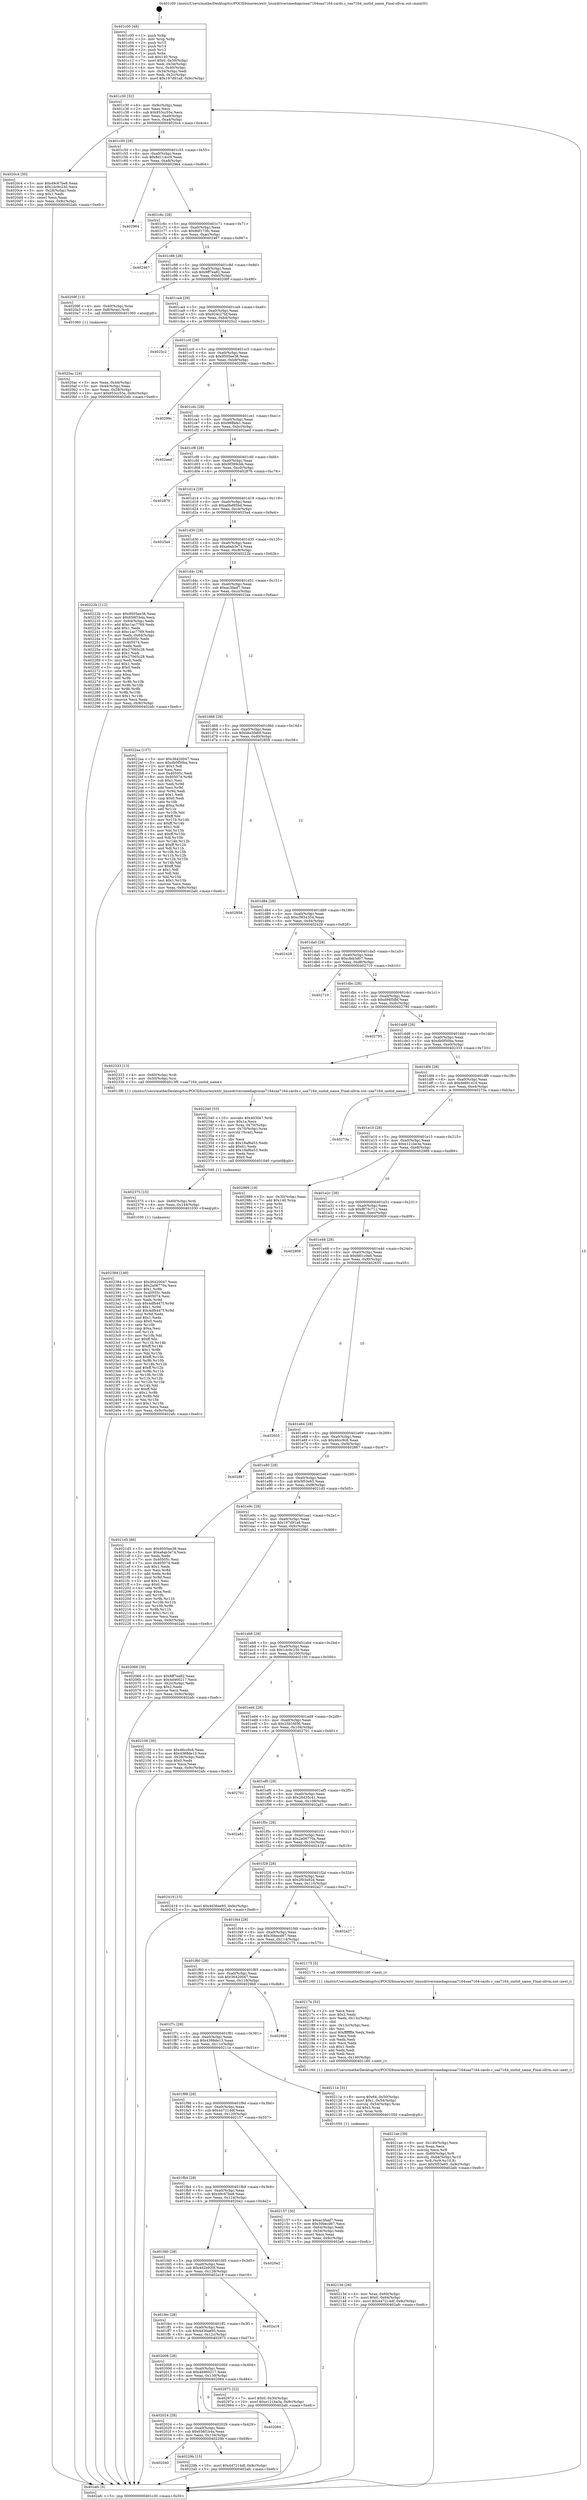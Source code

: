 digraph "0x401c00" {
  label = "0x401c00 (/mnt/c/Users/mathe/Desktop/tcc/POCII/binaries/extr_linuxdriversmediapcisaa7164saa7164-cards.c_saa7164_unitid_name_Final-ollvm.out::main(0))"
  labelloc = "t"
  node[shape=record]

  Entry [label="",width=0.3,height=0.3,shape=circle,fillcolor=black,style=filled]
  "0x401c30" [label="{
     0x401c30 [32]\l
     | [instrs]\l
     &nbsp;&nbsp;0x401c30 \<+6\>: mov -0x9c(%rbp),%eax\l
     &nbsp;&nbsp;0x401c36 \<+2\>: mov %eax,%ecx\l
     &nbsp;&nbsp;0x401c38 \<+6\>: sub $0x853cc55e,%ecx\l
     &nbsp;&nbsp;0x401c3e \<+6\>: mov %eax,-0xa0(%rbp)\l
     &nbsp;&nbsp;0x401c44 \<+6\>: mov %ecx,-0xa4(%rbp)\l
     &nbsp;&nbsp;0x401c4a \<+6\>: je 00000000004020c4 \<main+0x4c4\>\l
  }"]
  "0x4020c4" [label="{
     0x4020c4 [30]\l
     | [instrs]\l
     &nbsp;&nbsp;0x4020c4 \<+5\>: mov $0x49c67be8,%eax\l
     &nbsp;&nbsp;0x4020c9 \<+5\>: mov $0x1dc9c230,%ecx\l
     &nbsp;&nbsp;0x4020ce \<+3\>: mov -0x28(%rbp),%edx\l
     &nbsp;&nbsp;0x4020d1 \<+3\>: cmp $0x1,%edx\l
     &nbsp;&nbsp;0x4020d4 \<+3\>: cmovl %ecx,%eax\l
     &nbsp;&nbsp;0x4020d7 \<+6\>: mov %eax,-0x9c(%rbp)\l
     &nbsp;&nbsp;0x4020dd \<+5\>: jmp 0000000000402afc \<main+0xefc\>\l
  }"]
  "0x401c50" [label="{
     0x401c50 [28]\l
     | [instrs]\l
     &nbsp;&nbsp;0x401c50 \<+5\>: jmp 0000000000401c55 \<main+0x55\>\l
     &nbsp;&nbsp;0x401c55 \<+6\>: mov -0xa0(%rbp),%eax\l
     &nbsp;&nbsp;0x401c5b \<+5\>: sub $0x8d114cc9,%eax\l
     &nbsp;&nbsp;0x401c60 \<+6\>: mov %eax,-0xa8(%rbp)\l
     &nbsp;&nbsp;0x401c66 \<+6\>: je 0000000000402964 \<main+0xd64\>\l
  }"]
  Exit [label="",width=0.3,height=0.3,shape=circle,fillcolor=black,style=filled,peripheries=2]
  "0x402964" [label="{
     0x402964\l
  }", style=dashed]
  "0x401c6c" [label="{
     0x401c6c [28]\l
     | [instrs]\l
     &nbsp;&nbsp;0x401c6c \<+5\>: jmp 0000000000401c71 \<main+0x71\>\l
     &nbsp;&nbsp;0x401c71 \<+6\>: mov -0xa0(%rbp),%eax\l
     &nbsp;&nbsp;0x401c77 \<+5\>: sub $0x8df173fc,%eax\l
     &nbsp;&nbsp;0x401c7c \<+6\>: mov %eax,-0xac(%rbp)\l
     &nbsp;&nbsp;0x401c82 \<+6\>: je 0000000000402467 \<main+0x867\>\l
  }"]
  "0x402384" [label="{
     0x402384 [149]\l
     | [instrs]\l
     &nbsp;&nbsp;0x402384 \<+5\>: mov $0x36420047,%eax\l
     &nbsp;&nbsp;0x402389 \<+5\>: mov $0x2a06770a,%ecx\l
     &nbsp;&nbsp;0x40238e \<+3\>: mov $0x1,%r8b\l
     &nbsp;&nbsp;0x402391 \<+7\>: mov 0x40505c,%edx\l
     &nbsp;&nbsp;0x402398 \<+7\>: mov 0x405074,%esi\l
     &nbsp;&nbsp;0x40239f \<+3\>: mov %edx,%r9d\l
     &nbsp;&nbsp;0x4023a2 \<+7\>: sub $0x4dfb447f,%r9d\l
     &nbsp;&nbsp;0x4023a9 \<+4\>: sub $0x1,%r9d\l
     &nbsp;&nbsp;0x4023ad \<+7\>: add $0x4dfb447f,%r9d\l
     &nbsp;&nbsp;0x4023b4 \<+4\>: imul %r9d,%edx\l
     &nbsp;&nbsp;0x4023b8 \<+3\>: and $0x1,%edx\l
     &nbsp;&nbsp;0x4023bb \<+3\>: cmp $0x0,%edx\l
     &nbsp;&nbsp;0x4023be \<+4\>: sete %r10b\l
     &nbsp;&nbsp;0x4023c2 \<+3\>: cmp $0xa,%esi\l
     &nbsp;&nbsp;0x4023c5 \<+4\>: setl %r11b\l
     &nbsp;&nbsp;0x4023c9 \<+3\>: mov %r10b,%bl\l
     &nbsp;&nbsp;0x4023cc \<+3\>: xor $0xff,%bl\l
     &nbsp;&nbsp;0x4023cf \<+3\>: mov %r11b,%r14b\l
     &nbsp;&nbsp;0x4023d2 \<+4\>: xor $0xff,%r14b\l
     &nbsp;&nbsp;0x4023d6 \<+4\>: xor $0x1,%r8b\l
     &nbsp;&nbsp;0x4023da \<+3\>: mov %bl,%r15b\l
     &nbsp;&nbsp;0x4023dd \<+4\>: and $0xff,%r15b\l
     &nbsp;&nbsp;0x4023e1 \<+3\>: and %r8b,%r10b\l
     &nbsp;&nbsp;0x4023e4 \<+3\>: mov %r14b,%r12b\l
     &nbsp;&nbsp;0x4023e7 \<+4\>: and $0xff,%r12b\l
     &nbsp;&nbsp;0x4023eb \<+3\>: and %r8b,%r11b\l
     &nbsp;&nbsp;0x4023ee \<+3\>: or %r10b,%r15b\l
     &nbsp;&nbsp;0x4023f1 \<+3\>: or %r11b,%r12b\l
     &nbsp;&nbsp;0x4023f4 \<+3\>: xor %r12b,%r15b\l
     &nbsp;&nbsp;0x4023f7 \<+3\>: or %r14b,%bl\l
     &nbsp;&nbsp;0x4023fa \<+3\>: xor $0xff,%bl\l
     &nbsp;&nbsp;0x4023fd \<+4\>: or $0x1,%r8b\l
     &nbsp;&nbsp;0x402401 \<+3\>: and %r8b,%bl\l
     &nbsp;&nbsp;0x402404 \<+3\>: or %bl,%r15b\l
     &nbsp;&nbsp;0x402407 \<+4\>: test $0x1,%r15b\l
     &nbsp;&nbsp;0x40240b \<+3\>: cmovne %ecx,%eax\l
     &nbsp;&nbsp;0x40240e \<+6\>: mov %eax,-0x9c(%rbp)\l
     &nbsp;&nbsp;0x402414 \<+5\>: jmp 0000000000402afc \<main+0xefc\>\l
  }"]
  "0x402467" [label="{
     0x402467\l
  }", style=dashed]
  "0x401c88" [label="{
     0x401c88 [28]\l
     | [instrs]\l
     &nbsp;&nbsp;0x401c88 \<+5\>: jmp 0000000000401c8d \<main+0x8d\>\l
     &nbsp;&nbsp;0x401c8d \<+6\>: mov -0xa0(%rbp),%eax\l
     &nbsp;&nbsp;0x401c93 \<+5\>: sub $0x8ff7ea82,%eax\l
     &nbsp;&nbsp;0x401c98 \<+6\>: mov %eax,-0xb0(%rbp)\l
     &nbsp;&nbsp;0x401c9e \<+6\>: je 000000000040209f \<main+0x49f\>\l
  }"]
  "0x402375" [label="{
     0x402375 [15]\l
     | [instrs]\l
     &nbsp;&nbsp;0x402375 \<+4\>: mov -0x60(%rbp),%rdi\l
     &nbsp;&nbsp;0x402379 \<+6\>: mov %eax,-0x144(%rbp)\l
     &nbsp;&nbsp;0x40237f \<+5\>: call 0000000000401030 \<free@plt\>\l
     | [calls]\l
     &nbsp;&nbsp;0x401030 \{1\} (unknown)\l
  }"]
  "0x40209f" [label="{
     0x40209f [13]\l
     | [instrs]\l
     &nbsp;&nbsp;0x40209f \<+4\>: mov -0x40(%rbp),%rax\l
     &nbsp;&nbsp;0x4020a3 \<+4\>: mov 0x8(%rax),%rdi\l
     &nbsp;&nbsp;0x4020a7 \<+5\>: call 0000000000401060 \<atoi@plt\>\l
     | [calls]\l
     &nbsp;&nbsp;0x401060 \{1\} (unknown)\l
  }"]
  "0x401ca4" [label="{
     0x401ca4 [28]\l
     | [instrs]\l
     &nbsp;&nbsp;0x401ca4 \<+5\>: jmp 0000000000401ca9 \<main+0xa9\>\l
     &nbsp;&nbsp;0x401ca9 \<+6\>: mov -0xa0(%rbp),%eax\l
     &nbsp;&nbsp;0x401caf \<+5\>: sub $0x924c27bf,%eax\l
     &nbsp;&nbsp;0x401cb4 \<+6\>: mov %eax,-0xb4(%rbp)\l
     &nbsp;&nbsp;0x401cba \<+6\>: je 00000000004025c2 \<main+0x9c2\>\l
  }"]
  "0x402340" [label="{
     0x402340 [53]\l
     | [instrs]\l
     &nbsp;&nbsp;0x402340 \<+10\>: movabs $0x4030e7,%rdi\l
     &nbsp;&nbsp;0x40234a \<+5\>: mov $0x1a,%ecx\l
     &nbsp;&nbsp;0x40234f \<+4\>: mov %rax,-0x70(%rbp)\l
     &nbsp;&nbsp;0x402353 \<+4\>: mov -0x70(%rbp),%rax\l
     &nbsp;&nbsp;0x402357 \<+3\>: movsbl (%rax),%eax\l
     &nbsp;&nbsp;0x40235a \<+1\>: cltd\l
     &nbsp;&nbsp;0x40235b \<+2\>: idiv %ecx\l
     &nbsp;&nbsp;0x40235d \<+6\>: sub $0x18af6a53,%edx\l
     &nbsp;&nbsp;0x402363 \<+3\>: add $0x61,%edx\l
     &nbsp;&nbsp;0x402366 \<+6\>: add $0x18af6a53,%edx\l
     &nbsp;&nbsp;0x40236c \<+2\>: mov %edx,%esi\l
     &nbsp;&nbsp;0x40236e \<+2\>: mov $0x0,%al\l
     &nbsp;&nbsp;0x402370 \<+5\>: call 0000000000401040 \<printf@plt\>\l
     | [calls]\l
     &nbsp;&nbsp;0x401040 \{1\} (unknown)\l
  }"]
  "0x4025c2" [label="{
     0x4025c2\l
  }", style=dashed]
  "0x401cc0" [label="{
     0x401cc0 [28]\l
     | [instrs]\l
     &nbsp;&nbsp;0x401cc0 \<+5\>: jmp 0000000000401cc5 \<main+0xc5\>\l
     &nbsp;&nbsp;0x401cc5 \<+6\>: mov -0xa0(%rbp),%eax\l
     &nbsp;&nbsp;0x401ccb \<+5\>: sub $0x9505ee38,%eax\l
     &nbsp;&nbsp;0x401cd0 \<+6\>: mov %eax,-0xb8(%rbp)\l
     &nbsp;&nbsp;0x401cd6 \<+6\>: je 000000000040299c \<main+0xd9c\>\l
  }"]
  "0x402040" [label="{
     0x402040\l
  }", style=dashed]
  "0x40299c" [label="{
     0x40299c\l
  }", style=dashed]
  "0x401cdc" [label="{
     0x401cdc [28]\l
     | [instrs]\l
     &nbsp;&nbsp;0x401cdc \<+5\>: jmp 0000000000401ce1 \<main+0xe1\>\l
     &nbsp;&nbsp;0x401ce1 \<+6\>: mov -0xa0(%rbp),%eax\l
     &nbsp;&nbsp;0x401ce7 \<+5\>: sub $0x98ffafa1,%eax\l
     &nbsp;&nbsp;0x401cec \<+6\>: mov %eax,-0xbc(%rbp)\l
     &nbsp;&nbsp;0x401cf2 \<+6\>: je 0000000000402aed \<main+0xeed\>\l
  }"]
  "0x40229b" [label="{
     0x40229b [15]\l
     | [instrs]\l
     &nbsp;&nbsp;0x40229b \<+10\>: movl $0x447214df,-0x9c(%rbp)\l
     &nbsp;&nbsp;0x4022a5 \<+5\>: jmp 0000000000402afc \<main+0xefc\>\l
  }"]
  "0x402aed" [label="{
     0x402aed\l
  }", style=dashed]
  "0x401cf8" [label="{
     0x401cf8 [28]\l
     | [instrs]\l
     &nbsp;&nbsp;0x401cf8 \<+5\>: jmp 0000000000401cfd \<main+0xfd\>\l
     &nbsp;&nbsp;0x401cfd \<+6\>: mov -0xa0(%rbp),%eax\l
     &nbsp;&nbsp;0x401d03 \<+5\>: sub $0x9f399cbb,%eax\l
     &nbsp;&nbsp;0x401d08 \<+6\>: mov %eax,-0xc0(%rbp)\l
     &nbsp;&nbsp;0x401d0e \<+6\>: je 0000000000402876 \<main+0xc76\>\l
  }"]
  "0x402024" [label="{
     0x402024 [28]\l
     | [instrs]\l
     &nbsp;&nbsp;0x402024 \<+5\>: jmp 0000000000402029 \<main+0x429\>\l
     &nbsp;&nbsp;0x402029 \<+6\>: mov -0xa0(%rbp),%eax\l
     &nbsp;&nbsp;0x40202f \<+5\>: sub $0x656f1b4a,%eax\l
     &nbsp;&nbsp;0x402034 \<+6\>: mov %eax,-0x134(%rbp)\l
     &nbsp;&nbsp;0x40203a \<+6\>: je 000000000040229b \<main+0x69b\>\l
  }"]
  "0x402876" [label="{
     0x402876\l
  }", style=dashed]
  "0x401d14" [label="{
     0x401d14 [28]\l
     | [instrs]\l
     &nbsp;&nbsp;0x401d14 \<+5\>: jmp 0000000000401d19 \<main+0x119\>\l
     &nbsp;&nbsp;0x401d19 \<+6\>: mov -0xa0(%rbp),%eax\l
     &nbsp;&nbsp;0x401d1f \<+5\>: sub $0xa0bd95bd,%eax\l
     &nbsp;&nbsp;0x401d24 \<+6\>: mov %eax,-0xc4(%rbp)\l
     &nbsp;&nbsp;0x401d2a \<+6\>: je 00000000004025a4 \<main+0x9a4\>\l
  }"]
  "0x402084" [label="{
     0x402084\l
  }", style=dashed]
  "0x4025a4" [label="{
     0x4025a4\l
  }", style=dashed]
  "0x401d30" [label="{
     0x401d30 [28]\l
     | [instrs]\l
     &nbsp;&nbsp;0x401d30 \<+5\>: jmp 0000000000401d35 \<main+0x135\>\l
     &nbsp;&nbsp;0x401d35 \<+6\>: mov -0xa0(%rbp),%eax\l
     &nbsp;&nbsp;0x401d3b \<+5\>: sub $0xa6ab3e74,%eax\l
     &nbsp;&nbsp;0x401d40 \<+6\>: mov %eax,-0xc8(%rbp)\l
     &nbsp;&nbsp;0x401d46 \<+6\>: je 000000000040222b \<main+0x62b\>\l
  }"]
  "0x402008" [label="{
     0x402008 [28]\l
     | [instrs]\l
     &nbsp;&nbsp;0x402008 \<+5\>: jmp 000000000040200d \<main+0x40d\>\l
     &nbsp;&nbsp;0x40200d \<+6\>: mov -0xa0(%rbp),%eax\l
     &nbsp;&nbsp;0x402013 \<+5\>: sub $0x4d460217,%eax\l
     &nbsp;&nbsp;0x402018 \<+6\>: mov %eax,-0x130(%rbp)\l
     &nbsp;&nbsp;0x40201e \<+6\>: je 0000000000402084 \<main+0x484\>\l
  }"]
  "0x40222b" [label="{
     0x40222b [112]\l
     | [instrs]\l
     &nbsp;&nbsp;0x40222b \<+5\>: mov $0x9505ee38,%eax\l
     &nbsp;&nbsp;0x402230 \<+5\>: mov $0x656f1b4a,%ecx\l
     &nbsp;&nbsp;0x402235 \<+3\>: mov -0x64(%rbp),%edx\l
     &nbsp;&nbsp;0x402238 \<+6\>: add $0xc1ac7769,%edx\l
     &nbsp;&nbsp;0x40223e \<+3\>: add $0x1,%edx\l
     &nbsp;&nbsp;0x402241 \<+6\>: sub $0xc1ac7769,%edx\l
     &nbsp;&nbsp;0x402247 \<+3\>: mov %edx,-0x64(%rbp)\l
     &nbsp;&nbsp;0x40224a \<+7\>: mov 0x40505c,%edx\l
     &nbsp;&nbsp;0x402251 \<+7\>: mov 0x405074,%esi\l
     &nbsp;&nbsp;0x402258 \<+2\>: mov %edx,%edi\l
     &nbsp;&nbsp;0x40225a \<+6\>: add $0x27065c28,%edi\l
     &nbsp;&nbsp;0x402260 \<+3\>: sub $0x1,%edi\l
     &nbsp;&nbsp;0x402263 \<+6\>: sub $0x27065c28,%edi\l
     &nbsp;&nbsp;0x402269 \<+3\>: imul %edi,%edx\l
     &nbsp;&nbsp;0x40226c \<+3\>: and $0x1,%edx\l
     &nbsp;&nbsp;0x40226f \<+3\>: cmp $0x0,%edx\l
     &nbsp;&nbsp;0x402272 \<+4\>: sete %r8b\l
     &nbsp;&nbsp;0x402276 \<+3\>: cmp $0xa,%esi\l
     &nbsp;&nbsp;0x402279 \<+4\>: setl %r9b\l
     &nbsp;&nbsp;0x40227d \<+3\>: mov %r8b,%r10b\l
     &nbsp;&nbsp;0x402280 \<+3\>: and %r9b,%r10b\l
     &nbsp;&nbsp;0x402283 \<+3\>: xor %r9b,%r8b\l
     &nbsp;&nbsp;0x402286 \<+3\>: or %r8b,%r10b\l
     &nbsp;&nbsp;0x402289 \<+4\>: test $0x1,%r10b\l
     &nbsp;&nbsp;0x40228d \<+3\>: cmovne %ecx,%eax\l
     &nbsp;&nbsp;0x402290 \<+6\>: mov %eax,-0x9c(%rbp)\l
     &nbsp;&nbsp;0x402296 \<+5\>: jmp 0000000000402afc \<main+0xefc\>\l
  }"]
  "0x401d4c" [label="{
     0x401d4c [28]\l
     | [instrs]\l
     &nbsp;&nbsp;0x401d4c \<+5\>: jmp 0000000000401d51 \<main+0x151\>\l
     &nbsp;&nbsp;0x401d51 \<+6\>: mov -0xa0(%rbp),%eax\l
     &nbsp;&nbsp;0x401d57 \<+5\>: sub $0xac3faaf7,%eax\l
     &nbsp;&nbsp;0x401d5c \<+6\>: mov %eax,-0xcc(%rbp)\l
     &nbsp;&nbsp;0x401d62 \<+6\>: je 00000000004022aa \<main+0x6aa\>\l
  }"]
  "0x402973" [label="{
     0x402973 [22]\l
     | [instrs]\l
     &nbsp;&nbsp;0x402973 \<+7\>: movl $0x0,-0x30(%rbp)\l
     &nbsp;&nbsp;0x40297a \<+10\>: movl $0xe121be3a,-0x9c(%rbp)\l
     &nbsp;&nbsp;0x402984 \<+5\>: jmp 0000000000402afc \<main+0xefc\>\l
  }"]
  "0x4022aa" [label="{
     0x4022aa [137]\l
     | [instrs]\l
     &nbsp;&nbsp;0x4022aa \<+5\>: mov $0x36420047,%eax\l
     &nbsp;&nbsp;0x4022af \<+5\>: mov $0xdb0f50ba,%ecx\l
     &nbsp;&nbsp;0x4022b4 \<+2\>: mov $0x1,%dl\l
     &nbsp;&nbsp;0x4022b6 \<+2\>: xor %esi,%esi\l
     &nbsp;&nbsp;0x4022b8 \<+7\>: mov 0x40505c,%edi\l
     &nbsp;&nbsp;0x4022bf \<+8\>: mov 0x405074,%r8d\l
     &nbsp;&nbsp;0x4022c7 \<+3\>: sub $0x1,%esi\l
     &nbsp;&nbsp;0x4022ca \<+3\>: mov %edi,%r9d\l
     &nbsp;&nbsp;0x4022cd \<+3\>: add %esi,%r9d\l
     &nbsp;&nbsp;0x4022d0 \<+4\>: imul %r9d,%edi\l
     &nbsp;&nbsp;0x4022d4 \<+3\>: and $0x1,%edi\l
     &nbsp;&nbsp;0x4022d7 \<+3\>: cmp $0x0,%edi\l
     &nbsp;&nbsp;0x4022da \<+4\>: sete %r10b\l
     &nbsp;&nbsp;0x4022de \<+4\>: cmp $0xa,%r8d\l
     &nbsp;&nbsp;0x4022e2 \<+4\>: setl %r11b\l
     &nbsp;&nbsp;0x4022e6 \<+3\>: mov %r10b,%bl\l
     &nbsp;&nbsp;0x4022e9 \<+3\>: xor $0xff,%bl\l
     &nbsp;&nbsp;0x4022ec \<+3\>: mov %r11b,%r14b\l
     &nbsp;&nbsp;0x4022ef \<+4\>: xor $0xff,%r14b\l
     &nbsp;&nbsp;0x4022f3 \<+3\>: xor $0x1,%dl\l
     &nbsp;&nbsp;0x4022f6 \<+3\>: mov %bl,%r15b\l
     &nbsp;&nbsp;0x4022f9 \<+4\>: and $0xff,%r15b\l
     &nbsp;&nbsp;0x4022fd \<+3\>: and %dl,%r10b\l
     &nbsp;&nbsp;0x402300 \<+3\>: mov %r14b,%r12b\l
     &nbsp;&nbsp;0x402303 \<+4\>: and $0xff,%r12b\l
     &nbsp;&nbsp;0x402307 \<+3\>: and %dl,%r11b\l
     &nbsp;&nbsp;0x40230a \<+3\>: or %r10b,%r15b\l
     &nbsp;&nbsp;0x40230d \<+3\>: or %r11b,%r12b\l
     &nbsp;&nbsp;0x402310 \<+3\>: xor %r12b,%r15b\l
     &nbsp;&nbsp;0x402313 \<+3\>: or %r14b,%bl\l
     &nbsp;&nbsp;0x402316 \<+3\>: xor $0xff,%bl\l
     &nbsp;&nbsp;0x402319 \<+3\>: or $0x1,%dl\l
     &nbsp;&nbsp;0x40231c \<+2\>: and %dl,%bl\l
     &nbsp;&nbsp;0x40231e \<+3\>: or %bl,%r15b\l
     &nbsp;&nbsp;0x402321 \<+4\>: test $0x1,%r15b\l
     &nbsp;&nbsp;0x402325 \<+3\>: cmovne %ecx,%eax\l
     &nbsp;&nbsp;0x402328 \<+6\>: mov %eax,-0x9c(%rbp)\l
     &nbsp;&nbsp;0x40232e \<+5\>: jmp 0000000000402afc \<main+0xefc\>\l
  }"]
  "0x401d68" [label="{
     0x401d68 [28]\l
     | [instrs]\l
     &nbsp;&nbsp;0x401d68 \<+5\>: jmp 0000000000401d6d \<main+0x16d\>\l
     &nbsp;&nbsp;0x401d6d \<+6\>: mov -0xa0(%rbp),%eax\l
     &nbsp;&nbsp;0x401d73 \<+5\>: sub $0xbba5fa69,%eax\l
     &nbsp;&nbsp;0x401d78 \<+6\>: mov %eax,-0xd0(%rbp)\l
     &nbsp;&nbsp;0x401d7e \<+6\>: je 0000000000402858 \<main+0xc58\>\l
  }"]
  "0x401fec" [label="{
     0x401fec [28]\l
     | [instrs]\l
     &nbsp;&nbsp;0x401fec \<+5\>: jmp 0000000000401ff1 \<main+0x3f1\>\l
     &nbsp;&nbsp;0x401ff1 \<+6\>: mov -0xa0(%rbp),%eax\l
     &nbsp;&nbsp;0x401ff7 \<+5\>: sub $0x4d36ee95,%eax\l
     &nbsp;&nbsp;0x401ffc \<+6\>: mov %eax,-0x12c(%rbp)\l
     &nbsp;&nbsp;0x402002 \<+6\>: je 0000000000402973 \<main+0xd73\>\l
  }"]
  "0x402858" [label="{
     0x402858\l
  }", style=dashed]
  "0x401d84" [label="{
     0x401d84 [28]\l
     | [instrs]\l
     &nbsp;&nbsp;0x401d84 \<+5\>: jmp 0000000000401d89 \<main+0x189\>\l
     &nbsp;&nbsp;0x401d89 \<+6\>: mov -0xa0(%rbp),%eax\l
     &nbsp;&nbsp;0x401d8f \<+5\>: sub $0xc5654354,%eax\l
     &nbsp;&nbsp;0x401d94 \<+6\>: mov %eax,-0xd4(%rbp)\l
     &nbsp;&nbsp;0x401d9a \<+6\>: je 0000000000402428 \<main+0x828\>\l
  }"]
  "0x402a18" [label="{
     0x402a18\l
  }", style=dashed]
  "0x402428" [label="{
     0x402428\l
  }", style=dashed]
  "0x401da0" [label="{
     0x401da0 [28]\l
     | [instrs]\l
     &nbsp;&nbsp;0x401da0 \<+5\>: jmp 0000000000401da5 \<main+0x1a5\>\l
     &nbsp;&nbsp;0x401da5 \<+6\>: mov -0xa0(%rbp),%eax\l
     &nbsp;&nbsp;0x401dab \<+5\>: sub $0xcfeb3d07,%eax\l
     &nbsp;&nbsp;0x401db0 \<+6\>: mov %eax,-0xd8(%rbp)\l
     &nbsp;&nbsp;0x401db6 \<+6\>: je 0000000000402710 \<main+0xb10\>\l
  }"]
  "0x401fd0" [label="{
     0x401fd0 [28]\l
     | [instrs]\l
     &nbsp;&nbsp;0x401fd0 \<+5\>: jmp 0000000000401fd5 \<main+0x3d5\>\l
     &nbsp;&nbsp;0x401fd5 \<+6\>: mov -0xa0(%rbp),%eax\l
     &nbsp;&nbsp;0x401fdb \<+5\>: sub $0x4d2b920f,%eax\l
     &nbsp;&nbsp;0x401fe0 \<+6\>: mov %eax,-0x128(%rbp)\l
     &nbsp;&nbsp;0x401fe6 \<+6\>: je 0000000000402a18 \<main+0xe18\>\l
  }"]
  "0x402710" [label="{
     0x402710\l
  }", style=dashed]
  "0x401dbc" [label="{
     0x401dbc [28]\l
     | [instrs]\l
     &nbsp;&nbsp;0x401dbc \<+5\>: jmp 0000000000401dc1 \<main+0x1c1\>\l
     &nbsp;&nbsp;0x401dc1 \<+6\>: mov -0xa0(%rbp),%eax\l
     &nbsp;&nbsp;0x401dc7 \<+5\>: sub $0xd94f5fbf,%eax\l
     &nbsp;&nbsp;0x401dcc \<+6\>: mov %eax,-0xdc(%rbp)\l
     &nbsp;&nbsp;0x401dd2 \<+6\>: je 0000000000402795 \<main+0xb95\>\l
  }"]
  "0x4020e2" [label="{
     0x4020e2\l
  }", style=dashed]
  "0x402795" [label="{
     0x402795\l
  }", style=dashed]
  "0x401dd8" [label="{
     0x401dd8 [28]\l
     | [instrs]\l
     &nbsp;&nbsp;0x401dd8 \<+5\>: jmp 0000000000401ddd \<main+0x1dd\>\l
     &nbsp;&nbsp;0x401ddd \<+6\>: mov -0xa0(%rbp),%eax\l
     &nbsp;&nbsp;0x401de3 \<+5\>: sub $0xdb0f50ba,%eax\l
     &nbsp;&nbsp;0x401de8 \<+6\>: mov %eax,-0xe0(%rbp)\l
     &nbsp;&nbsp;0x401dee \<+6\>: je 0000000000402333 \<main+0x733\>\l
  }"]
  "0x4021ae" [label="{
     0x4021ae [39]\l
     | [instrs]\l
     &nbsp;&nbsp;0x4021ae \<+6\>: mov -0x140(%rbp),%ecx\l
     &nbsp;&nbsp;0x4021b4 \<+3\>: imul %eax,%ecx\l
     &nbsp;&nbsp;0x4021b7 \<+3\>: movslq %ecx,%r8\l
     &nbsp;&nbsp;0x4021ba \<+4\>: mov -0x60(%rbp),%r9\l
     &nbsp;&nbsp;0x4021be \<+4\>: movslq -0x64(%rbp),%r10\l
     &nbsp;&nbsp;0x4021c2 \<+4\>: mov %r8,(%r9,%r10,8)\l
     &nbsp;&nbsp;0x4021c6 \<+10\>: movl $0x5f53e65,-0x9c(%rbp)\l
     &nbsp;&nbsp;0x4021d0 \<+5\>: jmp 0000000000402afc \<main+0xefc\>\l
  }"]
  "0x402333" [label="{
     0x402333 [13]\l
     | [instrs]\l
     &nbsp;&nbsp;0x402333 \<+4\>: mov -0x60(%rbp),%rdi\l
     &nbsp;&nbsp;0x402337 \<+4\>: mov -0x50(%rbp),%rsi\l
     &nbsp;&nbsp;0x40233b \<+5\>: call 00000000004013f0 \<saa7164_unitid_name\>\l
     | [calls]\l
     &nbsp;&nbsp;0x4013f0 \{1\} (/mnt/c/Users/mathe/Desktop/tcc/POCII/binaries/extr_linuxdriversmediapcisaa7164saa7164-cards.c_saa7164_unitid_name_Final-ollvm.out::saa7164_unitid_name)\l
  }"]
  "0x401df4" [label="{
     0x401df4 [28]\l
     | [instrs]\l
     &nbsp;&nbsp;0x401df4 \<+5\>: jmp 0000000000401df9 \<main+0x1f9\>\l
     &nbsp;&nbsp;0x401df9 \<+6\>: mov -0xa0(%rbp),%eax\l
     &nbsp;&nbsp;0x401dff \<+5\>: sub $0xde891416,%eax\l
     &nbsp;&nbsp;0x401e04 \<+6\>: mov %eax,-0xe4(%rbp)\l
     &nbsp;&nbsp;0x401e0a \<+6\>: je 000000000040273a \<main+0xb3a\>\l
  }"]
  "0x40217a" [label="{
     0x40217a [52]\l
     | [instrs]\l
     &nbsp;&nbsp;0x40217a \<+2\>: xor %ecx,%ecx\l
     &nbsp;&nbsp;0x40217c \<+5\>: mov $0x2,%edx\l
     &nbsp;&nbsp;0x402181 \<+6\>: mov %edx,-0x13c(%rbp)\l
     &nbsp;&nbsp;0x402187 \<+1\>: cltd\l
     &nbsp;&nbsp;0x402188 \<+6\>: mov -0x13c(%rbp),%esi\l
     &nbsp;&nbsp;0x40218e \<+2\>: idiv %esi\l
     &nbsp;&nbsp;0x402190 \<+6\>: imul $0xfffffffe,%edx,%edx\l
     &nbsp;&nbsp;0x402196 \<+2\>: mov %ecx,%edi\l
     &nbsp;&nbsp;0x402198 \<+2\>: sub %edx,%edi\l
     &nbsp;&nbsp;0x40219a \<+2\>: mov %ecx,%edx\l
     &nbsp;&nbsp;0x40219c \<+3\>: sub $0x1,%edx\l
     &nbsp;&nbsp;0x40219f \<+2\>: add %edx,%edi\l
     &nbsp;&nbsp;0x4021a1 \<+2\>: sub %edi,%ecx\l
     &nbsp;&nbsp;0x4021a3 \<+6\>: mov %ecx,-0x140(%rbp)\l
     &nbsp;&nbsp;0x4021a9 \<+5\>: call 0000000000401160 \<next_i\>\l
     | [calls]\l
     &nbsp;&nbsp;0x401160 \{1\} (/mnt/c/Users/mathe/Desktop/tcc/POCII/binaries/extr_linuxdriversmediapcisaa7164saa7164-cards.c_saa7164_unitid_name_Final-ollvm.out::next_i)\l
  }"]
  "0x40273a" [label="{
     0x40273a\l
  }", style=dashed]
  "0x401e10" [label="{
     0x401e10 [28]\l
     | [instrs]\l
     &nbsp;&nbsp;0x401e10 \<+5\>: jmp 0000000000401e15 \<main+0x215\>\l
     &nbsp;&nbsp;0x401e15 \<+6\>: mov -0xa0(%rbp),%eax\l
     &nbsp;&nbsp;0x401e1b \<+5\>: sub $0xe121be3a,%eax\l
     &nbsp;&nbsp;0x401e20 \<+6\>: mov %eax,-0xe8(%rbp)\l
     &nbsp;&nbsp;0x401e26 \<+6\>: je 0000000000402989 \<main+0xd89\>\l
  }"]
  "0x401fb4" [label="{
     0x401fb4 [28]\l
     | [instrs]\l
     &nbsp;&nbsp;0x401fb4 \<+5\>: jmp 0000000000401fb9 \<main+0x3b9\>\l
     &nbsp;&nbsp;0x401fb9 \<+6\>: mov -0xa0(%rbp),%eax\l
     &nbsp;&nbsp;0x401fbf \<+5\>: sub $0x49c67be8,%eax\l
     &nbsp;&nbsp;0x401fc4 \<+6\>: mov %eax,-0x124(%rbp)\l
     &nbsp;&nbsp;0x401fca \<+6\>: je 00000000004020e2 \<main+0x4e2\>\l
  }"]
  "0x402989" [label="{
     0x402989 [19]\l
     | [instrs]\l
     &nbsp;&nbsp;0x402989 \<+3\>: mov -0x30(%rbp),%eax\l
     &nbsp;&nbsp;0x40298c \<+7\>: add $0x140,%rsp\l
     &nbsp;&nbsp;0x402993 \<+1\>: pop %rbx\l
     &nbsp;&nbsp;0x402994 \<+2\>: pop %r12\l
     &nbsp;&nbsp;0x402996 \<+2\>: pop %r14\l
     &nbsp;&nbsp;0x402998 \<+2\>: pop %r15\l
     &nbsp;&nbsp;0x40299a \<+1\>: pop %rbp\l
     &nbsp;&nbsp;0x40299b \<+1\>: ret\l
  }"]
  "0x401e2c" [label="{
     0x401e2c [28]\l
     | [instrs]\l
     &nbsp;&nbsp;0x401e2c \<+5\>: jmp 0000000000401e31 \<main+0x231\>\l
     &nbsp;&nbsp;0x401e31 \<+6\>: mov -0xa0(%rbp),%eax\l
     &nbsp;&nbsp;0x401e37 \<+5\>: sub $0xf873c711,%eax\l
     &nbsp;&nbsp;0x401e3c \<+6\>: mov %eax,-0xec(%rbp)\l
     &nbsp;&nbsp;0x401e42 \<+6\>: je 0000000000402909 \<main+0xd09\>\l
  }"]
  "0x402157" [label="{
     0x402157 [30]\l
     | [instrs]\l
     &nbsp;&nbsp;0x402157 \<+5\>: mov $0xac3faaf7,%eax\l
     &nbsp;&nbsp;0x40215c \<+5\>: mov $0x30becd67,%ecx\l
     &nbsp;&nbsp;0x402161 \<+3\>: mov -0x64(%rbp),%edx\l
     &nbsp;&nbsp;0x402164 \<+3\>: cmp -0x54(%rbp),%edx\l
     &nbsp;&nbsp;0x402167 \<+3\>: cmovl %ecx,%eax\l
     &nbsp;&nbsp;0x40216a \<+6\>: mov %eax,-0x9c(%rbp)\l
     &nbsp;&nbsp;0x402170 \<+5\>: jmp 0000000000402afc \<main+0xefc\>\l
  }"]
  "0x402909" [label="{
     0x402909\l
  }", style=dashed]
  "0x401e48" [label="{
     0x401e48 [28]\l
     | [instrs]\l
     &nbsp;&nbsp;0x401e48 \<+5\>: jmp 0000000000401e4d \<main+0x24d\>\l
     &nbsp;&nbsp;0x401e4d \<+6\>: mov -0xa0(%rbp),%eax\l
     &nbsp;&nbsp;0x401e53 \<+5\>: sub $0xfd01c9a6,%eax\l
     &nbsp;&nbsp;0x401e58 \<+6\>: mov %eax,-0xf0(%rbp)\l
     &nbsp;&nbsp;0x401e5e \<+6\>: je 0000000000402655 \<main+0xa55\>\l
  }"]
  "0x40213d" [label="{
     0x40213d [26]\l
     | [instrs]\l
     &nbsp;&nbsp;0x40213d \<+4\>: mov %rax,-0x60(%rbp)\l
     &nbsp;&nbsp;0x402141 \<+7\>: movl $0x0,-0x64(%rbp)\l
     &nbsp;&nbsp;0x402148 \<+10\>: movl $0x447214df,-0x9c(%rbp)\l
     &nbsp;&nbsp;0x402152 \<+5\>: jmp 0000000000402afc \<main+0xefc\>\l
  }"]
  "0x402655" [label="{
     0x402655\l
  }", style=dashed]
  "0x401e64" [label="{
     0x401e64 [28]\l
     | [instrs]\l
     &nbsp;&nbsp;0x401e64 \<+5\>: jmp 0000000000401e69 \<main+0x269\>\l
     &nbsp;&nbsp;0x401e69 \<+6\>: mov -0xa0(%rbp),%eax\l
     &nbsp;&nbsp;0x401e6f \<+5\>: sub $0x46cc9c8,%eax\l
     &nbsp;&nbsp;0x401e74 \<+6\>: mov %eax,-0xf4(%rbp)\l
     &nbsp;&nbsp;0x401e7a \<+6\>: je 0000000000402867 \<main+0xc67\>\l
  }"]
  "0x401f98" [label="{
     0x401f98 [28]\l
     | [instrs]\l
     &nbsp;&nbsp;0x401f98 \<+5\>: jmp 0000000000401f9d \<main+0x39d\>\l
     &nbsp;&nbsp;0x401f9d \<+6\>: mov -0xa0(%rbp),%eax\l
     &nbsp;&nbsp;0x401fa3 \<+5\>: sub $0x447214df,%eax\l
     &nbsp;&nbsp;0x401fa8 \<+6\>: mov %eax,-0x120(%rbp)\l
     &nbsp;&nbsp;0x401fae \<+6\>: je 0000000000402157 \<main+0x557\>\l
  }"]
  "0x402867" [label="{
     0x402867\l
  }", style=dashed]
  "0x401e80" [label="{
     0x401e80 [28]\l
     | [instrs]\l
     &nbsp;&nbsp;0x401e80 \<+5\>: jmp 0000000000401e85 \<main+0x285\>\l
     &nbsp;&nbsp;0x401e85 \<+6\>: mov -0xa0(%rbp),%eax\l
     &nbsp;&nbsp;0x401e8b \<+5\>: sub $0x5f53e65,%eax\l
     &nbsp;&nbsp;0x401e90 \<+6\>: mov %eax,-0xf8(%rbp)\l
     &nbsp;&nbsp;0x401e96 \<+6\>: je 00000000004021d5 \<main+0x5d5\>\l
  }"]
  "0x40211e" [label="{
     0x40211e [31]\l
     | [instrs]\l
     &nbsp;&nbsp;0x40211e \<+8\>: movq $0x64,-0x50(%rbp)\l
     &nbsp;&nbsp;0x402126 \<+7\>: movl $0x1,-0x54(%rbp)\l
     &nbsp;&nbsp;0x40212d \<+4\>: movslq -0x54(%rbp),%rax\l
     &nbsp;&nbsp;0x402131 \<+4\>: shl $0x3,%rax\l
     &nbsp;&nbsp;0x402135 \<+3\>: mov %rax,%rdi\l
     &nbsp;&nbsp;0x402138 \<+5\>: call 0000000000401050 \<malloc@plt\>\l
     | [calls]\l
     &nbsp;&nbsp;0x401050 \{1\} (unknown)\l
  }"]
  "0x4021d5" [label="{
     0x4021d5 [86]\l
     | [instrs]\l
     &nbsp;&nbsp;0x4021d5 \<+5\>: mov $0x9505ee38,%eax\l
     &nbsp;&nbsp;0x4021da \<+5\>: mov $0xa6ab3e74,%ecx\l
     &nbsp;&nbsp;0x4021df \<+2\>: xor %edx,%edx\l
     &nbsp;&nbsp;0x4021e1 \<+7\>: mov 0x40505c,%esi\l
     &nbsp;&nbsp;0x4021e8 \<+7\>: mov 0x405074,%edi\l
     &nbsp;&nbsp;0x4021ef \<+3\>: sub $0x1,%edx\l
     &nbsp;&nbsp;0x4021f2 \<+3\>: mov %esi,%r8d\l
     &nbsp;&nbsp;0x4021f5 \<+3\>: add %edx,%r8d\l
     &nbsp;&nbsp;0x4021f8 \<+4\>: imul %r8d,%esi\l
     &nbsp;&nbsp;0x4021fc \<+3\>: and $0x1,%esi\l
     &nbsp;&nbsp;0x4021ff \<+3\>: cmp $0x0,%esi\l
     &nbsp;&nbsp;0x402202 \<+4\>: sete %r9b\l
     &nbsp;&nbsp;0x402206 \<+3\>: cmp $0xa,%edi\l
     &nbsp;&nbsp;0x402209 \<+4\>: setl %r10b\l
     &nbsp;&nbsp;0x40220d \<+3\>: mov %r9b,%r11b\l
     &nbsp;&nbsp;0x402210 \<+3\>: and %r10b,%r11b\l
     &nbsp;&nbsp;0x402213 \<+3\>: xor %r10b,%r9b\l
     &nbsp;&nbsp;0x402216 \<+3\>: or %r9b,%r11b\l
     &nbsp;&nbsp;0x402219 \<+4\>: test $0x1,%r11b\l
     &nbsp;&nbsp;0x40221d \<+3\>: cmovne %ecx,%eax\l
     &nbsp;&nbsp;0x402220 \<+6\>: mov %eax,-0x9c(%rbp)\l
     &nbsp;&nbsp;0x402226 \<+5\>: jmp 0000000000402afc \<main+0xefc\>\l
  }"]
  "0x401e9c" [label="{
     0x401e9c [28]\l
     | [instrs]\l
     &nbsp;&nbsp;0x401e9c \<+5\>: jmp 0000000000401ea1 \<main+0x2a1\>\l
     &nbsp;&nbsp;0x401ea1 \<+6\>: mov -0xa0(%rbp),%eax\l
     &nbsp;&nbsp;0x401ea7 \<+5\>: sub $0x197d91a8,%eax\l
     &nbsp;&nbsp;0x401eac \<+6\>: mov %eax,-0xfc(%rbp)\l
     &nbsp;&nbsp;0x401eb2 \<+6\>: je 0000000000402066 \<main+0x466\>\l
  }"]
  "0x401f7c" [label="{
     0x401f7c [28]\l
     | [instrs]\l
     &nbsp;&nbsp;0x401f7c \<+5\>: jmp 0000000000401f81 \<main+0x381\>\l
     &nbsp;&nbsp;0x401f81 \<+6\>: mov -0xa0(%rbp),%eax\l
     &nbsp;&nbsp;0x401f87 \<+5\>: sub $0x4388de13,%eax\l
     &nbsp;&nbsp;0x401f8c \<+6\>: mov %eax,-0x11c(%rbp)\l
     &nbsp;&nbsp;0x401f92 \<+6\>: je 000000000040211e \<main+0x51e\>\l
  }"]
  "0x402066" [label="{
     0x402066 [30]\l
     | [instrs]\l
     &nbsp;&nbsp;0x402066 \<+5\>: mov $0x8ff7ea82,%eax\l
     &nbsp;&nbsp;0x40206b \<+5\>: mov $0x4d460217,%ecx\l
     &nbsp;&nbsp;0x402070 \<+3\>: mov -0x2c(%rbp),%edx\l
     &nbsp;&nbsp;0x402073 \<+3\>: cmp $0x2,%edx\l
     &nbsp;&nbsp;0x402076 \<+3\>: cmovne %ecx,%eax\l
     &nbsp;&nbsp;0x402079 \<+6\>: mov %eax,-0x9c(%rbp)\l
     &nbsp;&nbsp;0x40207f \<+5\>: jmp 0000000000402afc \<main+0xefc\>\l
  }"]
  "0x401eb8" [label="{
     0x401eb8 [28]\l
     | [instrs]\l
     &nbsp;&nbsp;0x401eb8 \<+5\>: jmp 0000000000401ebd \<main+0x2bd\>\l
     &nbsp;&nbsp;0x401ebd \<+6\>: mov -0xa0(%rbp),%eax\l
     &nbsp;&nbsp;0x401ec3 \<+5\>: sub $0x1dc9c230,%eax\l
     &nbsp;&nbsp;0x401ec8 \<+6\>: mov %eax,-0x100(%rbp)\l
     &nbsp;&nbsp;0x401ece \<+6\>: je 0000000000402100 \<main+0x500\>\l
  }"]
  "0x402afc" [label="{
     0x402afc [5]\l
     | [instrs]\l
     &nbsp;&nbsp;0x402afc \<+5\>: jmp 0000000000401c30 \<main+0x30\>\l
  }"]
  "0x401c00" [label="{
     0x401c00 [48]\l
     | [instrs]\l
     &nbsp;&nbsp;0x401c00 \<+1\>: push %rbp\l
     &nbsp;&nbsp;0x401c01 \<+3\>: mov %rsp,%rbp\l
     &nbsp;&nbsp;0x401c04 \<+2\>: push %r15\l
     &nbsp;&nbsp;0x401c06 \<+2\>: push %r14\l
     &nbsp;&nbsp;0x401c08 \<+2\>: push %r12\l
     &nbsp;&nbsp;0x401c0a \<+1\>: push %rbx\l
     &nbsp;&nbsp;0x401c0b \<+7\>: sub $0x140,%rsp\l
     &nbsp;&nbsp;0x401c12 \<+7\>: movl $0x0,-0x30(%rbp)\l
     &nbsp;&nbsp;0x401c19 \<+3\>: mov %edi,-0x34(%rbp)\l
     &nbsp;&nbsp;0x401c1c \<+4\>: mov %rsi,-0x40(%rbp)\l
     &nbsp;&nbsp;0x401c20 \<+3\>: mov -0x34(%rbp),%edi\l
     &nbsp;&nbsp;0x401c23 \<+3\>: mov %edi,-0x2c(%rbp)\l
     &nbsp;&nbsp;0x401c26 \<+10\>: movl $0x197d91a8,-0x9c(%rbp)\l
  }"]
  "0x4020ac" [label="{
     0x4020ac [24]\l
     | [instrs]\l
     &nbsp;&nbsp;0x4020ac \<+3\>: mov %eax,-0x44(%rbp)\l
     &nbsp;&nbsp;0x4020af \<+3\>: mov -0x44(%rbp),%eax\l
     &nbsp;&nbsp;0x4020b2 \<+3\>: mov %eax,-0x28(%rbp)\l
     &nbsp;&nbsp;0x4020b5 \<+10\>: movl $0x853cc55e,-0x9c(%rbp)\l
     &nbsp;&nbsp;0x4020bf \<+5\>: jmp 0000000000402afc \<main+0xefc\>\l
  }"]
  "0x4029b8" [label="{
     0x4029b8\l
  }", style=dashed]
  "0x402100" [label="{
     0x402100 [30]\l
     | [instrs]\l
     &nbsp;&nbsp;0x402100 \<+5\>: mov $0x46cc9c8,%eax\l
     &nbsp;&nbsp;0x402105 \<+5\>: mov $0x4388de13,%ecx\l
     &nbsp;&nbsp;0x40210a \<+3\>: mov -0x28(%rbp),%edx\l
     &nbsp;&nbsp;0x40210d \<+3\>: cmp $0x0,%edx\l
     &nbsp;&nbsp;0x402110 \<+3\>: cmove %ecx,%eax\l
     &nbsp;&nbsp;0x402113 \<+6\>: mov %eax,-0x9c(%rbp)\l
     &nbsp;&nbsp;0x402119 \<+5\>: jmp 0000000000402afc \<main+0xefc\>\l
  }"]
  "0x401ed4" [label="{
     0x401ed4 [28]\l
     | [instrs]\l
     &nbsp;&nbsp;0x401ed4 \<+5\>: jmp 0000000000401ed9 \<main+0x2d9\>\l
     &nbsp;&nbsp;0x401ed9 \<+6\>: mov -0xa0(%rbp),%eax\l
     &nbsp;&nbsp;0x401edf \<+5\>: sub $0x25b1fd56,%eax\l
     &nbsp;&nbsp;0x401ee4 \<+6\>: mov %eax,-0x104(%rbp)\l
     &nbsp;&nbsp;0x401eea \<+6\>: je 0000000000402701 \<main+0xb01\>\l
  }"]
  "0x401f60" [label="{
     0x401f60 [28]\l
     | [instrs]\l
     &nbsp;&nbsp;0x401f60 \<+5\>: jmp 0000000000401f65 \<main+0x365\>\l
     &nbsp;&nbsp;0x401f65 \<+6\>: mov -0xa0(%rbp),%eax\l
     &nbsp;&nbsp;0x401f6b \<+5\>: sub $0x36420047,%eax\l
     &nbsp;&nbsp;0x401f70 \<+6\>: mov %eax,-0x118(%rbp)\l
     &nbsp;&nbsp;0x401f76 \<+6\>: je 00000000004029b8 \<main+0xdb8\>\l
  }"]
  "0x402701" [label="{
     0x402701\l
  }", style=dashed]
  "0x401ef0" [label="{
     0x401ef0 [28]\l
     | [instrs]\l
     &nbsp;&nbsp;0x401ef0 \<+5\>: jmp 0000000000401ef5 \<main+0x2f5\>\l
     &nbsp;&nbsp;0x401ef5 \<+6\>: mov -0xa0(%rbp),%eax\l
     &nbsp;&nbsp;0x401efb \<+5\>: sub $0x26d35c41,%eax\l
     &nbsp;&nbsp;0x401f00 \<+6\>: mov %eax,-0x108(%rbp)\l
     &nbsp;&nbsp;0x401f06 \<+6\>: je 0000000000402a81 \<main+0xe81\>\l
  }"]
  "0x402175" [label="{
     0x402175 [5]\l
     | [instrs]\l
     &nbsp;&nbsp;0x402175 \<+5\>: call 0000000000401160 \<next_i\>\l
     | [calls]\l
     &nbsp;&nbsp;0x401160 \{1\} (/mnt/c/Users/mathe/Desktop/tcc/POCII/binaries/extr_linuxdriversmediapcisaa7164saa7164-cards.c_saa7164_unitid_name_Final-ollvm.out::next_i)\l
  }"]
  "0x402a81" [label="{
     0x402a81\l
  }", style=dashed]
  "0x401f0c" [label="{
     0x401f0c [28]\l
     | [instrs]\l
     &nbsp;&nbsp;0x401f0c \<+5\>: jmp 0000000000401f11 \<main+0x311\>\l
     &nbsp;&nbsp;0x401f11 \<+6\>: mov -0xa0(%rbp),%eax\l
     &nbsp;&nbsp;0x401f17 \<+5\>: sub $0x2a06770a,%eax\l
     &nbsp;&nbsp;0x401f1c \<+6\>: mov %eax,-0x10c(%rbp)\l
     &nbsp;&nbsp;0x401f22 \<+6\>: je 0000000000402419 \<main+0x819\>\l
  }"]
  "0x401f44" [label="{
     0x401f44 [28]\l
     | [instrs]\l
     &nbsp;&nbsp;0x401f44 \<+5\>: jmp 0000000000401f49 \<main+0x349\>\l
     &nbsp;&nbsp;0x401f49 \<+6\>: mov -0xa0(%rbp),%eax\l
     &nbsp;&nbsp;0x401f4f \<+5\>: sub $0x30becd67,%eax\l
     &nbsp;&nbsp;0x401f54 \<+6\>: mov %eax,-0x114(%rbp)\l
     &nbsp;&nbsp;0x401f5a \<+6\>: je 0000000000402175 \<main+0x575\>\l
  }"]
  "0x402419" [label="{
     0x402419 [15]\l
     | [instrs]\l
     &nbsp;&nbsp;0x402419 \<+10\>: movl $0x4d36ee95,-0x9c(%rbp)\l
     &nbsp;&nbsp;0x402423 \<+5\>: jmp 0000000000402afc \<main+0xefc\>\l
  }"]
  "0x401f28" [label="{
     0x401f28 [28]\l
     | [instrs]\l
     &nbsp;&nbsp;0x401f28 \<+5\>: jmp 0000000000401f2d \<main+0x32d\>\l
     &nbsp;&nbsp;0x401f2d \<+6\>: mov -0xa0(%rbp),%eax\l
     &nbsp;&nbsp;0x401f33 \<+5\>: sub $0x2f03a92d,%eax\l
     &nbsp;&nbsp;0x401f38 \<+6\>: mov %eax,-0x110(%rbp)\l
     &nbsp;&nbsp;0x401f3e \<+6\>: je 0000000000402a27 \<main+0xe27\>\l
  }"]
  "0x402a27" [label="{
     0x402a27\l
  }", style=dashed]
  Entry -> "0x401c00" [label=" 1"]
  "0x401c30" -> "0x4020c4" [label=" 1"]
  "0x401c30" -> "0x401c50" [label=" 15"]
  "0x402989" -> Exit [label=" 1"]
  "0x401c50" -> "0x402964" [label=" 0"]
  "0x401c50" -> "0x401c6c" [label=" 15"]
  "0x402973" -> "0x402afc" [label=" 1"]
  "0x401c6c" -> "0x402467" [label=" 0"]
  "0x401c6c" -> "0x401c88" [label=" 15"]
  "0x402419" -> "0x402afc" [label=" 1"]
  "0x401c88" -> "0x40209f" [label=" 1"]
  "0x401c88" -> "0x401ca4" [label=" 14"]
  "0x402384" -> "0x402afc" [label=" 1"]
  "0x401ca4" -> "0x4025c2" [label=" 0"]
  "0x401ca4" -> "0x401cc0" [label=" 14"]
  "0x402375" -> "0x402384" [label=" 1"]
  "0x401cc0" -> "0x40299c" [label=" 0"]
  "0x401cc0" -> "0x401cdc" [label=" 14"]
  "0x402340" -> "0x402375" [label=" 1"]
  "0x401cdc" -> "0x402aed" [label=" 0"]
  "0x401cdc" -> "0x401cf8" [label=" 14"]
  "0x402333" -> "0x402340" [label=" 1"]
  "0x401cf8" -> "0x402876" [label=" 0"]
  "0x401cf8" -> "0x401d14" [label=" 14"]
  "0x40229b" -> "0x402afc" [label=" 1"]
  "0x401d14" -> "0x4025a4" [label=" 0"]
  "0x401d14" -> "0x401d30" [label=" 14"]
  "0x402024" -> "0x402040" [label=" 0"]
  "0x401d30" -> "0x40222b" [label=" 1"]
  "0x401d30" -> "0x401d4c" [label=" 13"]
  "0x4022aa" -> "0x402afc" [label=" 1"]
  "0x401d4c" -> "0x4022aa" [label=" 1"]
  "0x401d4c" -> "0x401d68" [label=" 12"]
  "0x402008" -> "0x402024" [label=" 1"]
  "0x401d68" -> "0x402858" [label=" 0"]
  "0x401d68" -> "0x401d84" [label=" 12"]
  "0x402024" -> "0x40229b" [label=" 1"]
  "0x401d84" -> "0x402428" [label=" 0"]
  "0x401d84" -> "0x401da0" [label=" 12"]
  "0x401fec" -> "0x402008" [label=" 1"]
  "0x401da0" -> "0x402710" [label=" 0"]
  "0x401da0" -> "0x401dbc" [label=" 12"]
  "0x402008" -> "0x402084" [label=" 0"]
  "0x401dbc" -> "0x402795" [label=" 0"]
  "0x401dbc" -> "0x401dd8" [label=" 12"]
  "0x401fd0" -> "0x401fec" [label=" 2"]
  "0x401dd8" -> "0x402333" [label=" 1"]
  "0x401dd8" -> "0x401df4" [label=" 11"]
  "0x401fec" -> "0x402973" [label=" 1"]
  "0x401df4" -> "0x40273a" [label=" 0"]
  "0x401df4" -> "0x401e10" [label=" 11"]
  "0x401fb4" -> "0x401fd0" [label=" 2"]
  "0x401e10" -> "0x402989" [label=" 1"]
  "0x401e10" -> "0x401e2c" [label=" 10"]
  "0x401fb4" -> "0x4020e2" [label=" 0"]
  "0x401e2c" -> "0x402909" [label=" 0"]
  "0x401e2c" -> "0x401e48" [label=" 10"]
  "0x401fd0" -> "0x402a18" [label=" 0"]
  "0x401e48" -> "0x402655" [label=" 0"]
  "0x401e48" -> "0x401e64" [label=" 10"]
  "0x4021d5" -> "0x402afc" [label=" 1"]
  "0x401e64" -> "0x402867" [label=" 0"]
  "0x401e64" -> "0x401e80" [label=" 10"]
  "0x4021ae" -> "0x402afc" [label=" 1"]
  "0x401e80" -> "0x4021d5" [label=" 1"]
  "0x401e80" -> "0x401e9c" [label=" 9"]
  "0x40217a" -> "0x4021ae" [label=" 1"]
  "0x401e9c" -> "0x402066" [label=" 1"]
  "0x401e9c" -> "0x401eb8" [label=" 8"]
  "0x402066" -> "0x402afc" [label=" 1"]
  "0x401c00" -> "0x401c30" [label=" 1"]
  "0x402afc" -> "0x401c30" [label=" 15"]
  "0x40209f" -> "0x4020ac" [label=" 1"]
  "0x4020ac" -> "0x402afc" [label=" 1"]
  "0x4020c4" -> "0x402afc" [label=" 1"]
  "0x402157" -> "0x402afc" [label=" 2"]
  "0x401eb8" -> "0x402100" [label=" 1"]
  "0x401eb8" -> "0x401ed4" [label=" 7"]
  "0x402100" -> "0x402afc" [label=" 1"]
  "0x401f98" -> "0x401fb4" [label=" 2"]
  "0x401ed4" -> "0x402701" [label=" 0"]
  "0x401ed4" -> "0x401ef0" [label=" 7"]
  "0x40222b" -> "0x402afc" [label=" 1"]
  "0x401ef0" -> "0x402a81" [label=" 0"]
  "0x401ef0" -> "0x401f0c" [label=" 7"]
  "0x40213d" -> "0x402afc" [label=" 1"]
  "0x401f0c" -> "0x402419" [label=" 1"]
  "0x401f0c" -> "0x401f28" [label=" 6"]
  "0x401f7c" -> "0x401f98" [label=" 4"]
  "0x401f28" -> "0x402a27" [label=" 0"]
  "0x401f28" -> "0x401f44" [label=" 6"]
  "0x40211e" -> "0x40213d" [label=" 1"]
  "0x401f44" -> "0x402175" [label=" 1"]
  "0x401f44" -> "0x401f60" [label=" 5"]
  "0x401f98" -> "0x402157" [label=" 2"]
  "0x401f60" -> "0x4029b8" [label=" 0"]
  "0x401f60" -> "0x401f7c" [label=" 5"]
  "0x402175" -> "0x40217a" [label=" 1"]
  "0x401f7c" -> "0x40211e" [label=" 1"]
}
